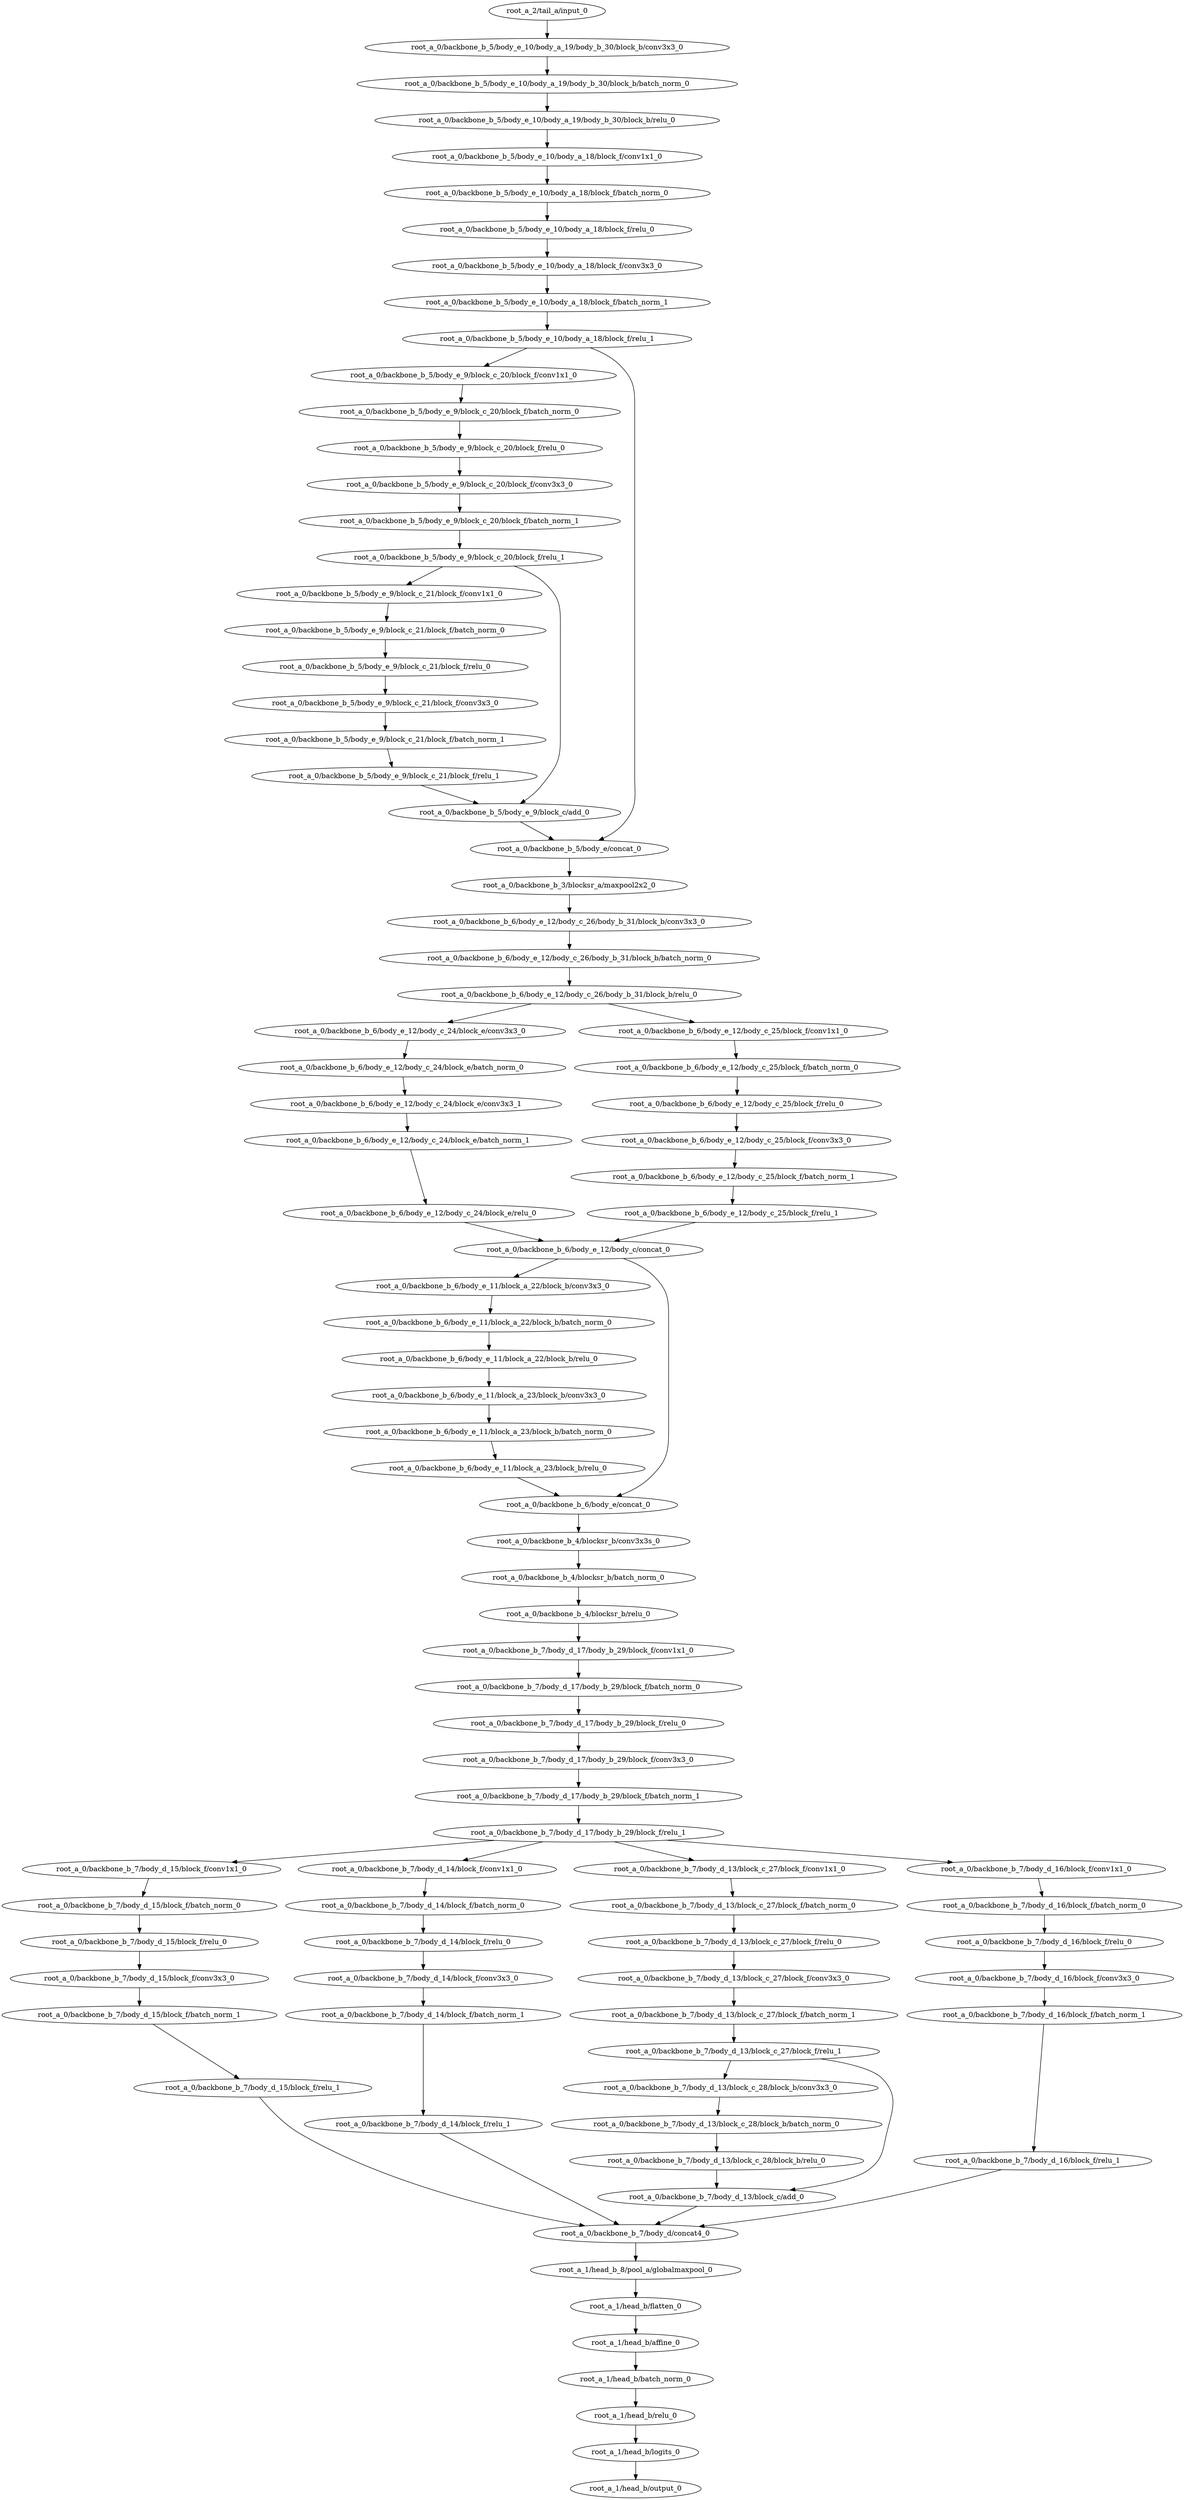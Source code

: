 digraph root_a {
	"root_a_2/tail_a/input_0"
	"root_a_0/backbone_b_5/body_e_10/body_a_19/body_b_30/block_b/conv3x3_0"
	"root_a_0/backbone_b_5/body_e_10/body_a_19/body_b_30/block_b/batch_norm_0"
	"root_a_0/backbone_b_5/body_e_10/body_a_19/body_b_30/block_b/relu_0"
	"root_a_0/backbone_b_5/body_e_10/body_a_18/block_f/conv1x1_0"
	"root_a_0/backbone_b_5/body_e_10/body_a_18/block_f/batch_norm_0"
	"root_a_0/backbone_b_5/body_e_10/body_a_18/block_f/relu_0"
	"root_a_0/backbone_b_5/body_e_10/body_a_18/block_f/conv3x3_0"
	"root_a_0/backbone_b_5/body_e_10/body_a_18/block_f/batch_norm_1"
	"root_a_0/backbone_b_5/body_e_10/body_a_18/block_f/relu_1"
	"root_a_0/backbone_b_5/body_e_9/block_c_20/block_f/conv1x1_0"
	"root_a_0/backbone_b_5/body_e_9/block_c_20/block_f/batch_norm_0"
	"root_a_0/backbone_b_5/body_e_9/block_c_20/block_f/relu_0"
	"root_a_0/backbone_b_5/body_e_9/block_c_20/block_f/conv3x3_0"
	"root_a_0/backbone_b_5/body_e_9/block_c_20/block_f/batch_norm_1"
	"root_a_0/backbone_b_5/body_e_9/block_c_20/block_f/relu_1"
	"root_a_0/backbone_b_5/body_e_9/block_c_21/block_f/conv1x1_0"
	"root_a_0/backbone_b_5/body_e_9/block_c_21/block_f/batch_norm_0"
	"root_a_0/backbone_b_5/body_e_9/block_c_21/block_f/relu_0"
	"root_a_0/backbone_b_5/body_e_9/block_c_21/block_f/conv3x3_0"
	"root_a_0/backbone_b_5/body_e_9/block_c_21/block_f/batch_norm_1"
	"root_a_0/backbone_b_5/body_e_9/block_c_21/block_f/relu_1"
	"root_a_0/backbone_b_5/body_e_9/block_c/add_0"
	"root_a_0/backbone_b_5/body_e/concat_0"
	"root_a_0/backbone_b_3/blocksr_a/maxpool2x2_0"
	"root_a_0/backbone_b_6/body_e_12/body_c_26/body_b_31/block_b/conv3x3_0"
	"root_a_0/backbone_b_6/body_e_12/body_c_26/body_b_31/block_b/batch_norm_0"
	"root_a_0/backbone_b_6/body_e_12/body_c_26/body_b_31/block_b/relu_0"
	"root_a_0/backbone_b_6/body_e_12/body_c_24/block_e/conv3x3_0"
	"root_a_0/backbone_b_6/body_e_12/body_c_24/block_e/batch_norm_0"
	"root_a_0/backbone_b_6/body_e_12/body_c_24/block_e/conv3x3_1"
	"root_a_0/backbone_b_6/body_e_12/body_c_24/block_e/batch_norm_1"
	"root_a_0/backbone_b_6/body_e_12/body_c_24/block_e/relu_0"
	"root_a_0/backbone_b_6/body_e_12/body_c_25/block_f/conv1x1_0"
	"root_a_0/backbone_b_6/body_e_12/body_c_25/block_f/batch_norm_0"
	"root_a_0/backbone_b_6/body_e_12/body_c_25/block_f/relu_0"
	"root_a_0/backbone_b_6/body_e_12/body_c_25/block_f/conv3x3_0"
	"root_a_0/backbone_b_6/body_e_12/body_c_25/block_f/batch_norm_1"
	"root_a_0/backbone_b_6/body_e_12/body_c_25/block_f/relu_1"
	"root_a_0/backbone_b_6/body_e_12/body_c/concat_0"
	"root_a_0/backbone_b_6/body_e_11/block_a_22/block_b/conv3x3_0"
	"root_a_0/backbone_b_6/body_e_11/block_a_22/block_b/batch_norm_0"
	"root_a_0/backbone_b_6/body_e_11/block_a_22/block_b/relu_0"
	"root_a_0/backbone_b_6/body_e_11/block_a_23/block_b/conv3x3_0"
	"root_a_0/backbone_b_6/body_e_11/block_a_23/block_b/batch_norm_0"
	"root_a_0/backbone_b_6/body_e_11/block_a_23/block_b/relu_0"
	"root_a_0/backbone_b_6/body_e/concat_0"
	"root_a_0/backbone_b_4/blocksr_b/conv3x3s_0"
	"root_a_0/backbone_b_4/blocksr_b/batch_norm_0"
	"root_a_0/backbone_b_4/blocksr_b/relu_0"
	"root_a_0/backbone_b_7/body_d_17/body_b_29/block_f/conv1x1_0"
	"root_a_0/backbone_b_7/body_d_17/body_b_29/block_f/batch_norm_0"
	"root_a_0/backbone_b_7/body_d_17/body_b_29/block_f/relu_0"
	"root_a_0/backbone_b_7/body_d_17/body_b_29/block_f/conv3x3_0"
	"root_a_0/backbone_b_7/body_d_17/body_b_29/block_f/batch_norm_1"
	"root_a_0/backbone_b_7/body_d_17/body_b_29/block_f/relu_1"
	"root_a_0/backbone_b_7/body_d_15/block_f/conv1x1_0"
	"root_a_0/backbone_b_7/body_d_15/block_f/batch_norm_0"
	"root_a_0/backbone_b_7/body_d_15/block_f/relu_0"
	"root_a_0/backbone_b_7/body_d_15/block_f/conv3x3_0"
	"root_a_0/backbone_b_7/body_d_15/block_f/batch_norm_1"
	"root_a_0/backbone_b_7/body_d_15/block_f/relu_1"
	"root_a_0/backbone_b_7/body_d_14/block_f/conv1x1_0"
	"root_a_0/backbone_b_7/body_d_14/block_f/batch_norm_0"
	"root_a_0/backbone_b_7/body_d_14/block_f/relu_0"
	"root_a_0/backbone_b_7/body_d_14/block_f/conv3x3_0"
	"root_a_0/backbone_b_7/body_d_14/block_f/batch_norm_1"
	"root_a_0/backbone_b_7/body_d_14/block_f/relu_1"
	"root_a_0/backbone_b_7/body_d_13/block_c_27/block_f/conv1x1_0"
	"root_a_0/backbone_b_7/body_d_13/block_c_27/block_f/batch_norm_0"
	"root_a_0/backbone_b_7/body_d_13/block_c_27/block_f/relu_0"
	"root_a_0/backbone_b_7/body_d_13/block_c_27/block_f/conv3x3_0"
	"root_a_0/backbone_b_7/body_d_13/block_c_27/block_f/batch_norm_1"
	"root_a_0/backbone_b_7/body_d_13/block_c_27/block_f/relu_1"
	"root_a_0/backbone_b_7/body_d_13/block_c_28/block_b/conv3x3_0"
	"root_a_0/backbone_b_7/body_d_13/block_c_28/block_b/batch_norm_0"
	"root_a_0/backbone_b_7/body_d_13/block_c_28/block_b/relu_0"
	"root_a_0/backbone_b_7/body_d_13/block_c/add_0"
	"root_a_0/backbone_b_7/body_d_16/block_f/conv1x1_0"
	"root_a_0/backbone_b_7/body_d_16/block_f/batch_norm_0"
	"root_a_0/backbone_b_7/body_d_16/block_f/relu_0"
	"root_a_0/backbone_b_7/body_d_16/block_f/conv3x3_0"
	"root_a_0/backbone_b_7/body_d_16/block_f/batch_norm_1"
	"root_a_0/backbone_b_7/body_d_16/block_f/relu_1"
	"root_a_0/backbone_b_7/body_d/concat4_0"
	"root_a_1/head_b_8/pool_a/globalmaxpool_0"
	"root_a_1/head_b/flatten_0"
	"root_a_1/head_b/affine_0"
	"root_a_1/head_b/batch_norm_0"
	"root_a_1/head_b/relu_0"
	"root_a_1/head_b/logits_0"
	"root_a_1/head_b/output_0"

	"root_a_2/tail_a/input_0" -> "root_a_0/backbone_b_5/body_e_10/body_a_19/body_b_30/block_b/conv3x3_0"
	"root_a_0/backbone_b_5/body_e_10/body_a_19/body_b_30/block_b/conv3x3_0" -> "root_a_0/backbone_b_5/body_e_10/body_a_19/body_b_30/block_b/batch_norm_0"
	"root_a_0/backbone_b_5/body_e_10/body_a_19/body_b_30/block_b/batch_norm_0" -> "root_a_0/backbone_b_5/body_e_10/body_a_19/body_b_30/block_b/relu_0"
	"root_a_0/backbone_b_5/body_e_10/body_a_19/body_b_30/block_b/relu_0" -> "root_a_0/backbone_b_5/body_e_10/body_a_18/block_f/conv1x1_0"
	"root_a_0/backbone_b_5/body_e_10/body_a_18/block_f/conv1x1_0" -> "root_a_0/backbone_b_5/body_e_10/body_a_18/block_f/batch_norm_0"
	"root_a_0/backbone_b_5/body_e_10/body_a_18/block_f/batch_norm_0" -> "root_a_0/backbone_b_5/body_e_10/body_a_18/block_f/relu_0"
	"root_a_0/backbone_b_5/body_e_10/body_a_18/block_f/relu_0" -> "root_a_0/backbone_b_5/body_e_10/body_a_18/block_f/conv3x3_0"
	"root_a_0/backbone_b_5/body_e_10/body_a_18/block_f/conv3x3_0" -> "root_a_0/backbone_b_5/body_e_10/body_a_18/block_f/batch_norm_1"
	"root_a_0/backbone_b_5/body_e_10/body_a_18/block_f/batch_norm_1" -> "root_a_0/backbone_b_5/body_e_10/body_a_18/block_f/relu_1"
	"root_a_0/backbone_b_5/body_e_10/body_a_18/block_f/relu_1" -> "root_a_0/backbone_b_5/body_e_9/block_c_20/block_f/conv1x1_0"
	"root_a_0/backbone_b_5/body_e_9/block_c_20/block_f/conv1x1_0" -> "root_a_0/backbone_b_5/body_e_9/block_c_20/block_f/batch_norm_0"
	"root_a_0/backbone_b_5/body_e_9/block_c_20/block_f/batch_norm_0" -> "root_a_0/backbone_b_5/body_e_9/block_c_20/block_f/relu_0"
	"root_a_0/backbone_b_5/body_e_9/block_c_20/block_f/relu_0" -> "root_a_0/backbone_b_5/body_e_9/block_c_20/block_f/conv3x3_0"
	"root_a_0/backbone_b_5/body_e_9/block_c_20/block_f/conv3x3_0" -> "root_a_0/backbone_b_5/body_e_9/block_c_20/block_f/batch_norm_1"
	"root_a_0/backbone_b_5/body_e_9/block_c_20/block_f/batch_norm_1" -> "root_a_0/backbone_b_5/body_e_9/block_c_20/block_f/relu_1"
	"root_a_0/backbone_b_5/body_e_9/block_c_20/block_f/relu_1" -> "root_a_0/backbone_b_5/body_e_9/block_c_21/block_f/conv1x1_0"
	"root_a_0/backbone_b_5/body_e_9/block_c_21/block_f/conv1x1_0" -> "root_a_0/backbone_b_5/body_e_9/block_c_21/block_f/batch_norm_0"
	"root_a_0/backbone_b_5/body_e_9/block_c_21/block_f/batch_norm_0" -> "root_a_0/backbone_b_5/body_e_9/block_c_21/block_f/relu_0"
	"root_a_0/backbone_b_5/body_e_9/block_c_21/block_f/relu_0" -> "root_a_0/backbone_b_5/body_e_9/block_c_21/block_f/conv3x3_0"
	"root_a_0/backbone_b_5/body_e_9/block_c_21/block_f/conv3x3_0" -> "root_a_0/backbone_b_5/body_e_9/block_c_21/block_f/batch_norm_1"
	"root_a_0/backbone_b_5/body_e_9/block_c_21/block_f/batch_norm_1" -> "root_a_0/backbone_b_5/body_e_9/block_c_21/block_f/relu_1"
	"root_a_0/backbone_b_5/body_e_9/block_c_21/block_f/relu_1" -> "root_a_0/backbone_b_5/body_e_9/block_c/add_0"
	"root_a_0/backbone_b_5/body_e_9/block_c_20/block_f/relu_1" -> "root_a_0/backbone_b_5/body_e_9/block_c/add_0"
	"root_a_0/backbone_b_5/body_e_9/block_c/add_0" -> "root_a_0/backbone_b_5/body_e/concat_0"
	"root_a_0/backbone_b_5/body_e_10/body_a_18/block_f/relu_1" -> "root_a_0/backbone_b_5/body_e/concat_0"
	"root_a_0/backbone_b_5/body_e/concat_0" -> "root_a_0/backbone_b_3/blocksr_a/maxpool2x2_0"
	"root_a_0/backbone_b_3/blocksr_a/maxpool2x2_0" -> "root_a_0/backbone_b_6/body_e_12/body_c_26/body_b_31/block_b/conv3x3_0"
	"root_a_0/backbone_b_6/body_e_12/body_c_26/body_b_31/block_b/conv3x3_0" -> "root_a_0/backbone_b_6/body_e_12/body_c_26/body_b_31/block_b/batch_norm_0"
	"root_a_0/backbone_b_6/body_e_12/body_c_26/body_b_31/block_b/batch_norm_0" -> "root_a_0/backbone_b_6/body_e_12/body_c_26/body_b_31/block_b/relu_0"
	"root_a_0/backbone_b_6/body_e_12/body_c_26/body_b_31/block_b/relu_0" -> "root_a_0/backbone_b_6/body_e_12/body_c_24/block_e/conv3x3_0"
	"root_a_0/backbone_b_6/body_e_12/body_c_24/block_e/conv3x3_0" -> "root_a_0/backbone_b_6/body_e_12/body_c_24/block_e/batch_norm_0"
	"root_a_0/backbone_b_6/body_e_12/body_c_24/block_e/batch_norm_0" -> "root_a_0/backbone_b_6/body_e_12/body_c_24/block_e/conv3x3_1"
	"root_a_0/backbone_b_6/body_e_12/body_c_24/block_e/conv3x3_1" -> "root_a_0/backbone_b_6/body_e_12/body_c_24/block_e/batch_norm_1"
	"root_a_0/backbone_b_6/body_e_12/body_c_24/block_e/batch_norm_1" -> "root_a_0/backbone_b_6/body_e_12/body_c_24/block_e/relu_0"
	"root_a_0/backbone_b_6/body_e_12/body_c_26/body_b_31/block_b/relu_0" -> "root_a_0/backbone_b_6/body_e_12/body_c_25/block_f/conv1x1_0"
	"root_a_0/backbone_b_6/body_e_12/body_c_25/block_f/conv1x1_0" -> "root_a_0/backbone_b_6/body_e_12/body_c_25/block_f/batch_norm_0"
	"root_a_0/backbone_b_6/body_e_12/body_c_25/block_f/batch_norm_0" -> "root_a_0/backbone_b_6/body_e_12/body_c_25/block_f/relu_0"
	"root_a_0/backbone_b_6/body_e_12/body_c_25/block_f/relu_0" -> "root_a_0/backbone_b_6/body_e_12/body_c_25/block_f/conv3x3_0"
	"root_a_0/backbone_b_6/body_e_12/body_c_25/block_f/conv3x3_0" -> "root_a_0/backbone_b_6/body_e_12/body_c_25/block_f/batch_norm_1"
	"root_a_0/backbone_b_6/body_e_12/body_c_25/block_f/batch_norm_1" -> "root_a_0/backbone_b_6/body_e_12/body_c_25/block_f/relu_1"
	"root_a_0/backbone_b_6/body_e_12/body_c_24/block_e/relu_0" -> "root_a_0/backbone_b_6/body_e_12/body_c/concat_0"
	"root_a_0/backbone_b_6/body_e_12/body_c_25/block_f/relu_1" -> "root_a_0/backbone_b_6/body_e_12/body_c/concat_0"
	"root_a_0/backbone_b_6/body_e_12/body_c/concat_0" -> "root_a_0/backbone_b_6/body_e_11/block_a_22/block_b/conv3x3_0"
	"root_a_0/backbone_b_6/body_e_11/block_a_22/block_b/conv3x3_0" -> "root_a_0/backbone_b_6/body_e_11/block_a_22/block_b/batch_norm_0"
	"root_a_0/backbone_b_6/body_e_11/block_a_22/block_b/batch_norm_0" -> "root_a_0/backbone_b_6/body_e_11/block_a_22/block_b/relu_0"
	"root_a_0/backbone_b_6/body_e_11/block_a_22/block_b/relu_0" -> "root_a_0/backbone_b_6/body_e_11/block_a_23/block_b/conv3x3_0"
	"root_a_0/backbone_b_6/body_e_11/block_a_23/block_b/conv3x3_0" -> "root_a_0/backbone_b_6/body_e_11/block_a_23/block_b/batch_norm_0"
	"root_a_0/backbone_b_6/body_e_11/block_a_23/block_b/batch_norm_0" -> "root_a_0/backbone_b_6/body_e_11/block_a_23/block_b/relu_0"
	"root_a_0/backbone_b_6/body_e_11/block_a_23/block_b/relu_0" -> "root_a_0/backbone_b_6/body_e/concat_0"
	"root_a_0/backbone_b_6/body_e_12/body_c/concat_0" -> "root_a_0/backbone_b_6/body_e/concat_0"
	"root_a_0/backbone_b_6/body_e/concat_0" -> "root_a_0/backbone_b_4/blocksr_b/conv3x3s_0"
	"root_a_0/backbone_b_4/blocksr_b/conv3x3s_0" -> "root_a_0/backbone_b_4/blocksr_b/batch_norm_0"
	"root_a_0/backbone_b_4/blocksr_b/batch_norm_0" -> "root_a_0/backbone_b_4/blocksr_b/relu_0"
	"root_a_0/backbone_b_4/blocksr_b/relu_0" -> "root_a_0/backbone_b_7/body_d_17/body_b_29/block_f/conv1x1_0"
	"root_a_0/backbone_b_7/body_d_17/body_b_29/block_f/conv1x1_0" -> "root_a_0/backbone_b_7/body_d_17/body_b_29/block_f/batch_norm_0"
	"root_a_0/backbone_b_7/body_d_17/body_b_29/block_f/batch_norm_0" -> "root_a_0/backbone_b_7/body_d_17/body_b_29/block_f/relu_0"
	"root_a_0/backbone_b_7/body_d_17/body_b_29/block_f/relu_0" -> "root_a_0/backbone_b_7/body_d_17/body_b_29/block_f/conv3x3_0"
	"root_a_0/backbone_b_7/body_d_17/body_b_29/block_f/conv3x3_0" -> "root_a_0/backbone_b_7/body_d_17/body_b_29/block_f/batch_norm_1"
	"root_a_0/backbone_b_7/body_d_17/body_b_29/block_f/batch_norm_1" -> "root_a_0/backbone_b_7/body_d_17/body_b_29/block_f/relu_1"
	"root_a_0/backbone_b_7/body_d_17/body_b_29/block_f/relu_1" -> "root_a_0/backbone_b_7/body_d_15/block_f/conv1x1_0"
	"root_a_0/backbone_b_7/body_d_15/block_f/conv1x1_0" -> "root_a_0/backbone_b_7/body_d_15/block_f/batch_norm_0"
	"root_a_0/backbone_b_7/body_d_15/block_f/batch_norm_0" -> "root_a_0/backbone_b_7/body_d_15/block_f/relu_0"
	"root_a_0/backbone_b_7/body_d_15/block_f/relu_0" -> "root_a_0/backbone_b_7/body_d_15/block_f/conv3x3_0"
	"root_a_0/backbone_b_7/body_d_15/block_f/conv3x3_0" -> "root_a_0/backbone_b_7/body_d_15/block_f/batch_norm_1"
	"root_a_0/backbone_b_7/body_d_15/block_f/batch_norm_1" -> "root_a_0/backbone_b_7/body_d_15/block_f/relu_1"
	"root_a_0/backbone_b_7/body_d_17/body_b_29/block_f/relu_1" -> "root_a_0/backbone_b_7/body_d_14/block_f/conv1x1_0"
	"root_a_0/backbone_b_7/body_d_14/block_f/conv1x1_0" -> "root_a_0/backbone_b_7/body_d_14/block_f/batch_norm_0"
	"root_a_0/backbone_b_7/body_d_14/block_f/batch_norm_0" -> "root_a_0/backbone_b_7/body_d_14/block_f/relu_0"
	"root_a_0/backbone_b_7/body_d_14/block_f/relu_0" -> "root_a_0/backbone_b_7/body_d_14/block_f/conv3x3_0"
	"root_a_0/backbone_b_7/body_d_14/block_f/conv3x3_0" -> "root_a_0/backbone_b_7/body_d_14/block_f/batch_norm_1"
	"root_a_0/backbone_b_7/body_d_14/block_f/batch_norm_1" -> "root_a_0/backbone_b_7/body_d_14/block_f/relu_1"
	"root_a_0/backbone_b_7/body_d_17/body_b_29/block_f/relu_1" -> "root_a_0/backbone_b_7/body_d_13/block_c_27/block_f/conv1x1_0"
	"root_a_0/backbone_b_7/body_d_13/block_c_27/block_f/conv1x1_0" -> "root_a_0/backbone_b_7/body_d_13/block_c_27/block_f/batch_norm_0"
	"root_a_0/backbone_b_7/body_d_13/block_c_27/block_f/batch_norm_0" -> "root_a_0/backbone_b_7/body_d_13/block_c_27/block_f/relu_0"
	"root_a_0/backbone_b_7/body_d_13/block_c_27/block_f/relu_0" -> "root_a_0/backbone_b_7/body_d_13/block_c_27/block_f/conv3x3_0"
	"root_a_0/backbone_b_7/body_d_13/block_c_27/block_f/conv3x3_0" -> "root_a_0/backbone_b_7/body_d_13/block_c_27/block_f/batch_norm_1"
	"root_a_0/backbone_b_7/body_d_13/block_c_27/block_f/batch_norm_1" -> "root_a_0/backbone_b_7/body_d_13/block_c_27/block_f/relu_1"
	"root_a_0/backbone_b_7/body_d_13/block_c_27/block_f/relu_1" -> "root_a_0/backbone_b_7/body_d_13/block_c_28/block_b/conv3x3_0"
	"root_a_0/backbone_b_7/body_d_13/block_c_28/block_b/conv3x3_0" -> "root_a_0/backbone_b_7/body_d_13/block_c_28/block_b/batch_norm_0"
	"root_a_0/backbone_b_7/body_d_13/block_c_28/block_b/batch_norm_0" -> "root_a_0/backbone_b_7/body_d_13/block_c_28/block_b/relu_0"
	"root_a_0/backbone_b_7/body_d_13/block_c_27/block_f/relu_1" -> "root_a_0/backbone_b_7/body_d_13/block_c/add_0"
	"root_a_0/backbone_b_7/body_d_13/block_c_28/block_b/relu_0" -> "root_a_0/backbone_b_7/body_d_13/block_c/add_0"
	"root_a_0/backbone_b_7/body_d_17/body_b_29/block_f/relu_1" -> "root_a_0/backbone_b_7/body_d_16/block_f/conv1x1_0"
	"root_a_0/backbone_b_7/body_d_16/block_f/conv1x1_0" -> "root_a_0/backbone_b_7/body_d_16/block_f/batch_norm_0"
	"root_a_0/backbone_b_7/body_d_16/block_f/batch_norm_0" -> "root_a_0/backbone_b_7/body_d_16/block_f/relu_0"
	"root_a_0/backbone_b_7/body_d_16/block_f/relu_0" -> "root_a_0/backbone_b_7/body_d_16/block_f/conv3x3_0"
	"root_a_0/backbone_b_7/body_d_16/block_f/conv3x3_0" -> "root_a_0/backbone_b_7/body_d_16/block_f/batch_norm_1"
	"root_a_0/backbone_b_7/body_d_16/block_f/batch_norm_1" -> "root_a_0/backbone_b_7/body_d_16/block_f/relu_1"
	"root_a_0/backbone_b_7/body_d_15/block_f/relu_1" -> "root_a_0/backbone_b_7/body_d/concat4_0"
	"root_a_0/backbone_b_7/body_d_14/block_f/relu_1" -> "root_a_0/backbone_b_7/body_d/concat4_0"
	"root_a_0/backbone_b_7/body_d_13/block_c/add_0" -> "root_a_0/backbone_b_7/body_d/concat4_0"
	"root_a_0/backbone_b_7/body_d_16/block_f/relu_1" -> "root_a_0/backbone_b_7/body_d/concat4_0"
	"root_a_0/backbone_b_7/body_d/concat4_0" -> "root_a_1/head_b_8/pool_a/globalmaxpool_0"
	"root_a_1/head_b_8/pool_a/globalmaxpool_0" -> "root_a_1/head_b/flatten_0"
	"root_a_1/head_b/flatten_0" -> "root_a_1/head_b/affine_0"
	"root_a_1/head_b/affine_0" -> "root_a_1/head_b/batch_norm_0"
	"root_a_1/head_b/batch_norm_0" -> "root_a_1/head_b/relu_0"
	"root_a_1/head_b/relu_0" -> "root_a_1/head_b/logits_0"
	"root_a_1/head_b/logits_0" -> "root_a_1/head_b/output_0"

}